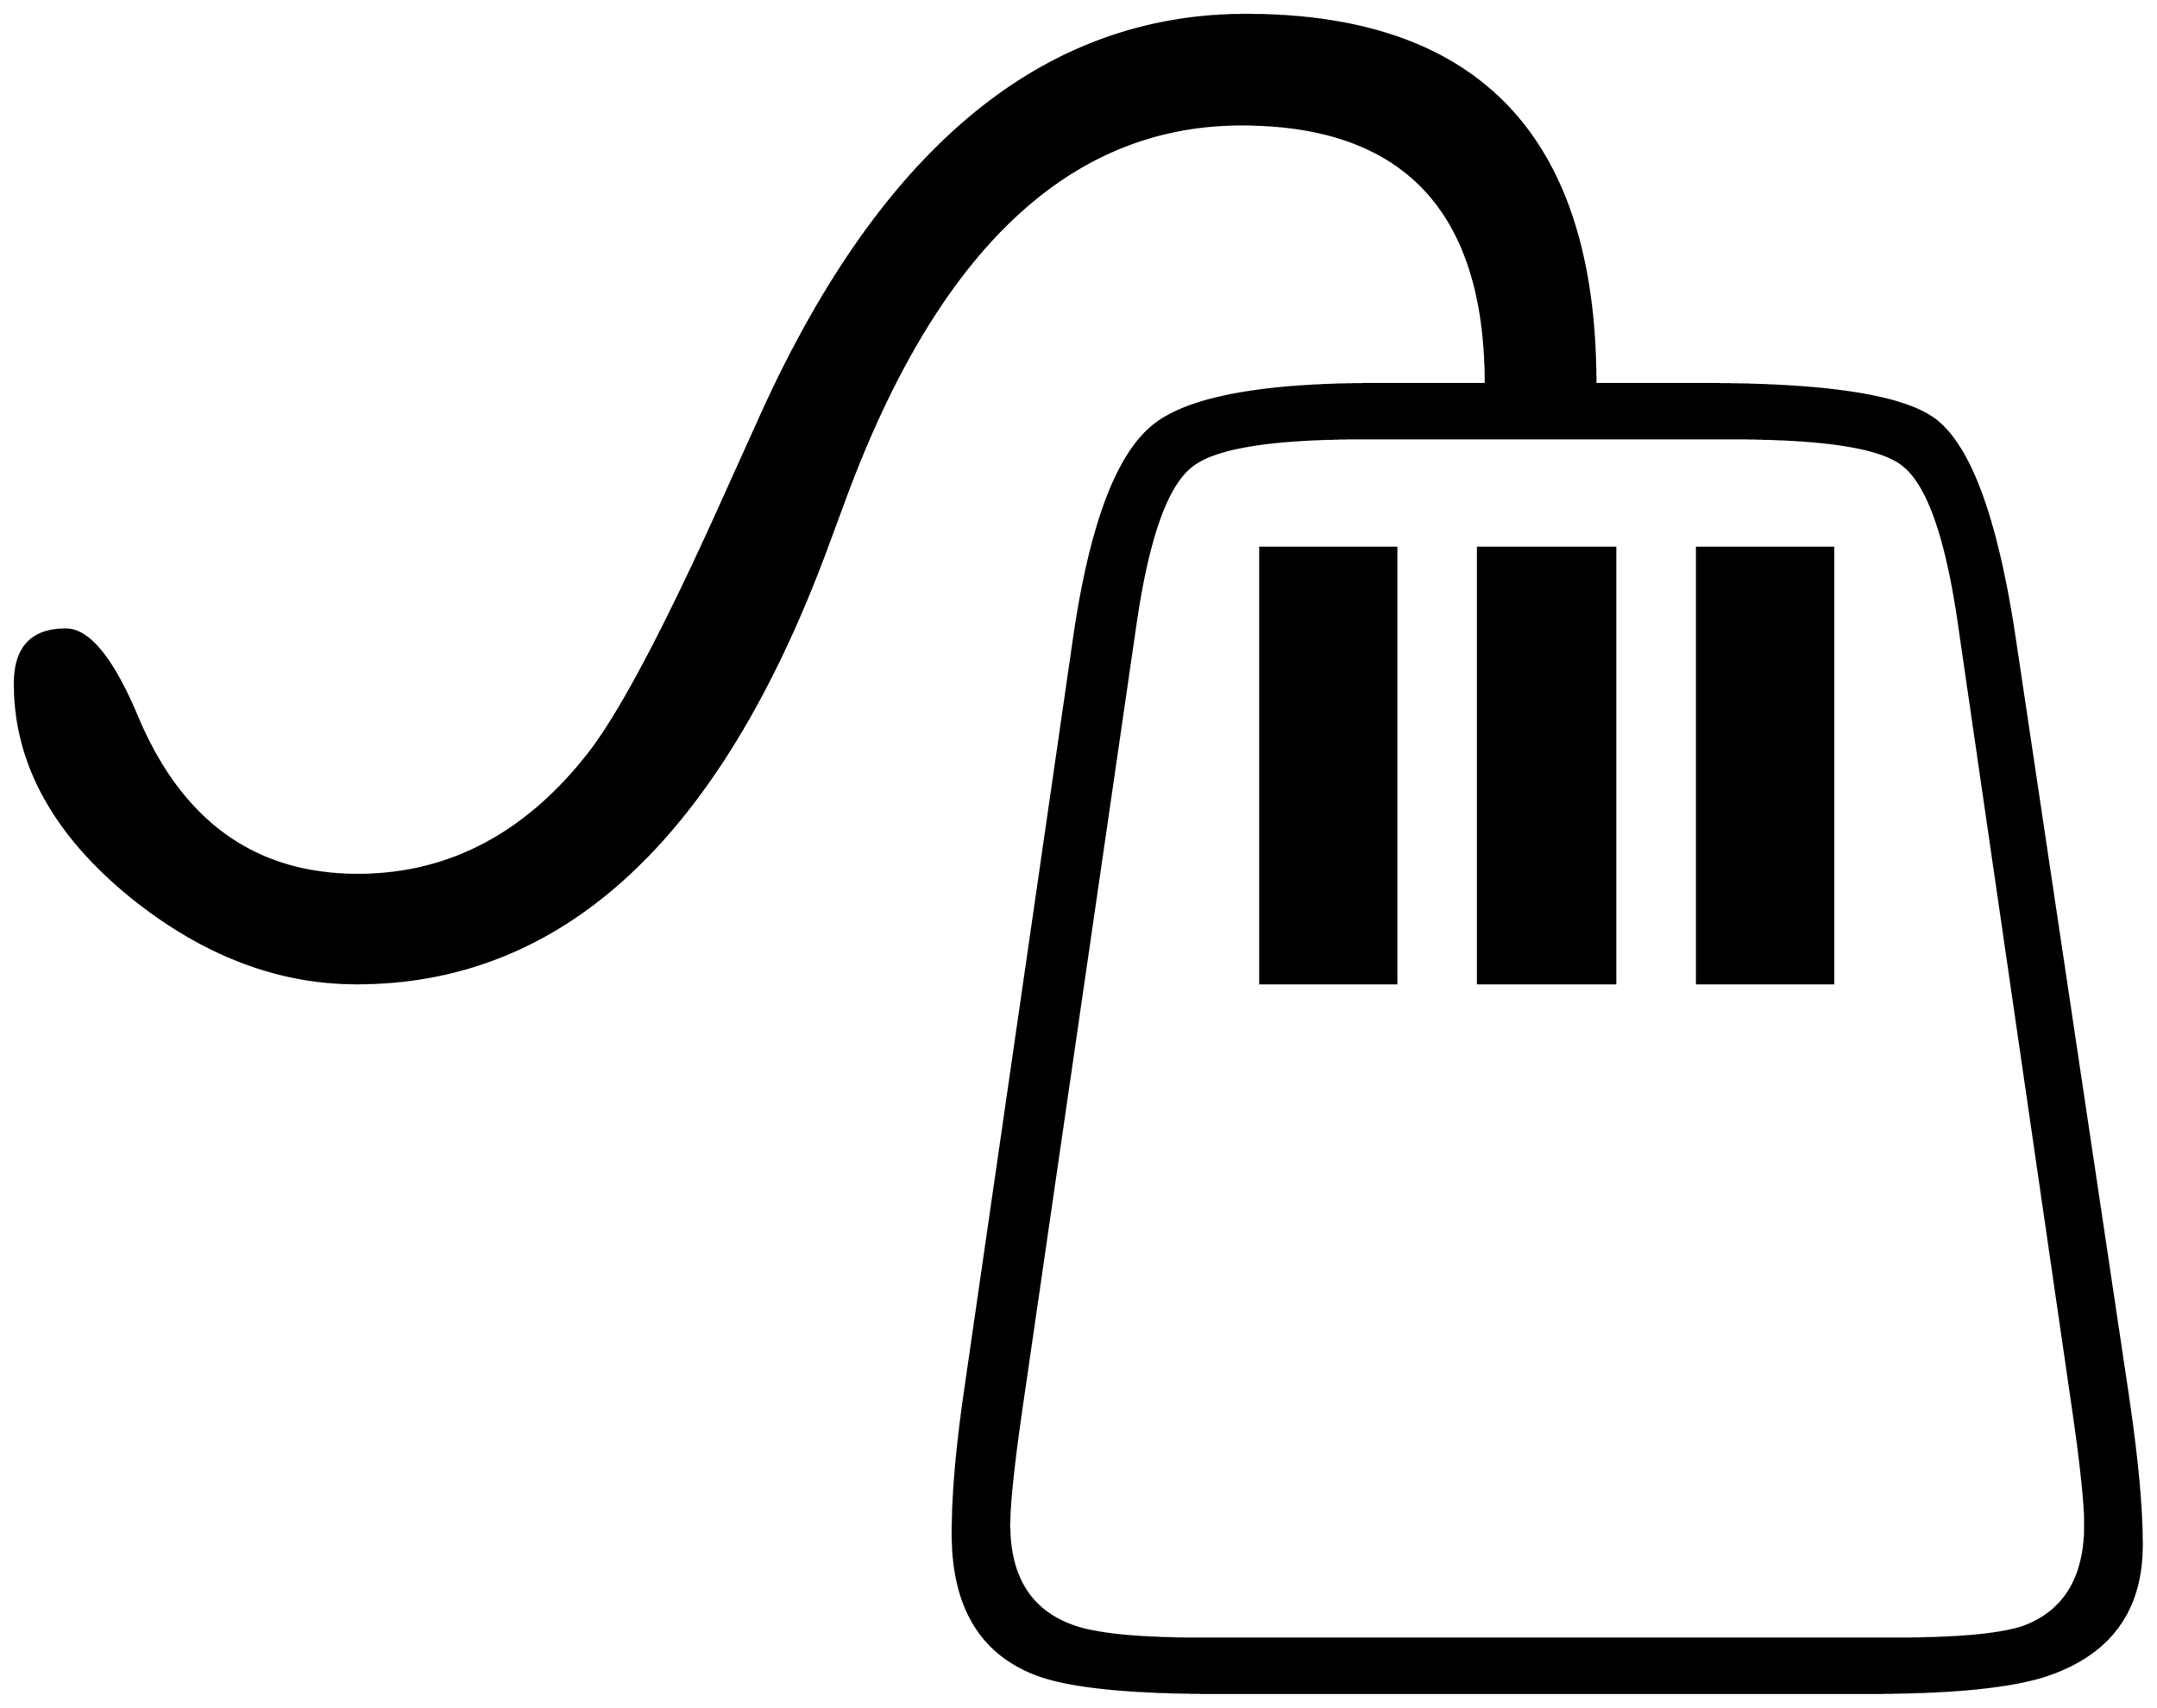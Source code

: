 


\begin{tikzpicture}[y=0.80pt, x=0.80pt, yscale=-1.0, xscale=1.0, inner sep=0pt, outer sep=0pt]
\begin{scope}[shift={(100.0,1883.0)},nonzero rule]
  \path[draw=.,fill=.,line width=1.600pt] (1997.0,-134.0) ..
    controls (1997.0,-74.667) and (1968.333,-35.333) .. (1911.0,-16.0)
    .. controls (1879.0,-5.333) and (1825.0,-0.0) .. (1749.0,0.0)
    -- (1160.0,0.0) .. controls (1080.667,0.0) and (1026.333,-5.667)
    .. (997.0,-17.0) .. controls (947.0,-36.333) and (922.0,-78.667)
    .. (922.0,-144.0) .. controls (922.0,-178.667) and
    (925.667,-221.333) .. (933.0,-272.0) -- (1032.0,-956.0) ..
    controls (1046.667,-1056.0) and (1070.333,-1119.333) ..
    (1103.0,-1146.0) .. controls (1133.667,-1171.333) and
    (1200.333,-1184.0) .. (1303.0,-1184.0) -- (1404.0,-1184.0) ..
    controls (1404.0,-1340.667) and (1330.333,-1419.0) ..
    (1183.0,-1419.0) .. controls (1027.667,-1419.0) and
    (908.333,-1306.667) .. (825.0,-1082.0) -- (808.0,-1036.0) ..
    controls (710.667,-773.333) and (569.0,-642.0) .. (383.0,-642.0)
    .. controls (311.0,-642.0) and (242.333,-668.667) ..
    (177.0,-722.0) .. controls (108.333,-778.667) and (74.0,-842.333)
    .. (74.0,-913.0) .. controls (74.0,-945.667) and (89.333,-962.0)
    .. (120.0,-962.0) .. controls (140.667,-962.0) and
    (162.0,-936.0) .. (184.0,-884.0) .. controls (224.0,-788.0)
    and (290.667,-740.0) .. (384.0,-740.0) .. controls
    (466.667,-740.0) and (536.667,-777.0) .. (594.0,-851.0) ..
    controls (622.0,-887.667) and (661.0,-961.333) ..
    (711.0,-1072.0) -- (748.0,-1154.0) .. controls
    (857.333,-1396.667) and (1003.667,-1518.0) .. (1187.0,-1518.0) ..
    controls (1397.667,-1518.0) and (1503.0,-1406.667) ..
    (1503.0,-1184.0) -- (1603.0,-1184.0) .. controls
    (1713.667,-1184.0) and (1783.0,-1173.0) .. (1811.0,-1151.0) ..
    controls (1842.333,-1126.333) and (1866.0,-1061.0) ..
    (1882.0,-955.0) -- (1984.0,-272.0) .. controls
    (1992.667,-214.0) and (1997.0,-168.0) .. (1997.0,-134.0) --
    cycle(1946.0,-152.0) .. controls (1946.0,-171.333) and
    (1942.333,-206.333) .. (1935.0,-257.0) -- (1832.0,-966.0) ..
    controls (1820.667,-1045.333) and (1803.667,-1093.667) ..
    (1781.0,-1111.0) .. controls (1761.0,-1127.0) and
    (1709.667,-1135.0) .. (1627.0,-1135.0) -- (1292.0,-1135.0) ..
    controls (1210.0,-1135.0) and (1158.667,-1126.667) ..
    (1138.0,-1110.0) .. controls (1115.333,-1092.667) and
    (1098.333,-1044.667) .. (1087.0,-966.0) -- (984.0,-257.0) ..
    controls (976.667,-206.333) and (973.0,-171.333) .. (973.0,-152.0)
    .. controls (973.0,-105.333) and (991.667,-75.0) ..
    (1029.0,-61.0) .. controls (1049.667,-53.0) and (1089.0,-49.0)
    .. (1147.0,-49.0) -- (1772.0,-49.0) .. controls
    (1830.667,-49.0) and (1870.333,-52.667) .. (1891.0,-60.0) ..
    controls (1927.667,-74.0) and (1946.0,-104.667) ..
    (1946.0,-152.0) -- cycle(1718.0,-642.0) -- (1595.0,-642.0)
    -- (1595.0,-1036.0) -- (1718.0,-1036.0) -- (1718.0,-642.0)
    -- cycle(1521.0,-642.0) -- (1397.0,-642.0) --
    (1397.0,-1036.0) -- (1521.0,-1036.0) -- (1521.0,-642.0) --
    cycle(1323.0,-642.0) -- (1200.0,-642.0) -- (1200.0,-1036.0)
    -- (1323.0,-1036.0) -- (1323.0,-642.0) -- cycle;
\end{scope}

\end{tikzpicture}

